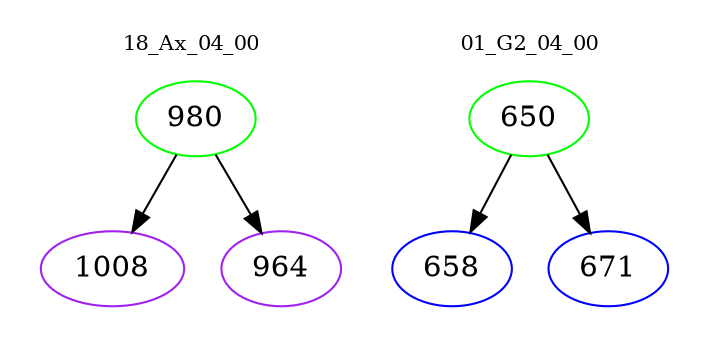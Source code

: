 digraph{
subgraph cluster_0 {
color = white
label = "18_Ax_04_00";
fontsize=10;
T0_980 [label="980", color="green"]
T0_980 -> T0_1008 [color="black"]
T0_1008 [label="1008", color="purple"]
T0_980 -> T0_964 [color="black"]
T0_964 [label="964", color="purple"]
}
subgraph cluster_1 {
color = white
label = "01_G2_04_00";
fontsize=10;
T1_650 [label="650", color="green"]
T1_650 -> T1_658 [color="black"]
T1_658 [label="658", color="blue"]
T1_650 -> T1_671 [color="black"]
T1_671 [label="671", color="blue"]
}
}
